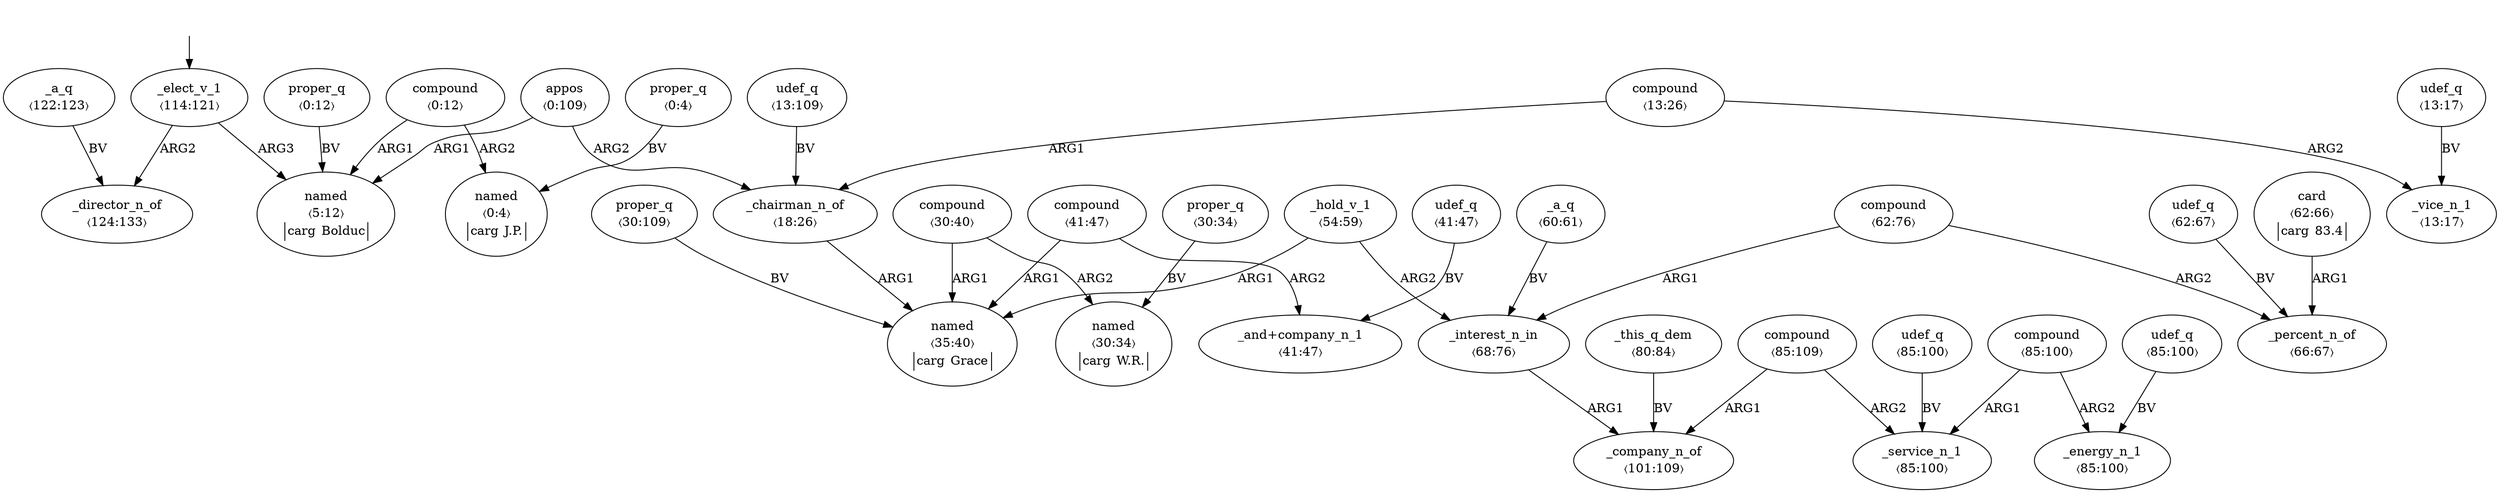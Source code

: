 digraph "20005001" {
  top [ style=invis ];
  top -> 34;
  0 [ label=<<table align="center" border="0" cellspacing="0"><tr><td colspan="2">appos</td></tr><tr><td colspan="2">〈0:109〉</td></tr></table>> ];
  1 [ label=<<table align="center" border="0" cellspacing="0"><tr><td colspan="2">udef_q</td></tr><tr><td colspan="2">〈13:109〉</td></tr></table>> ];
  2 [ label=<<table align="center" border="0" cellspacing="0"><tr><td colspan="2">proper_q</td></tr><tr><td colspan="2">〈0:12〉</td></tr></table>> ];
  3 [ label=<<table align="center" border="0" cellspacing="0"><tr><td colspan="2">compound</td></tr><tr><td colspan="2">〈0:12〉</td></tr></table>> ];
  4 [ label=<<table align="center" border="0" cellspacing="0"><tr><td colspan="2">proper_q</td></tr><tr><td colspan="2">〈0:4〉</td></tr></table>> ];
  5 [ label=<<table align="center" border="0" cellspacing="0"><tr><td colspan="2">named</td></tr><tr><td colspan="2">〈0:4〉</td></tr><tr><td sides="l" border="1" align="left">carg</td><td sides="r" border="1" align="left">J.P.</td></tr></table>> ];
  6 [ label=<<table align="center" border="0" cellspacing="0"><tr><td colspan="2">named</td></tr><tr><td colspan="2">〈5:12〉</td></tr><tr><td sides="l" border="1" align="left">carg</td><td sides="r" border="1" align="left">Bolduc</td></tr></table>> ];
  7 [ label=<<table align="center" border="0" cellspacing="0"><tr><td colspan="2">compound</td></tr><tr><td colspan="2">〈13:26〉</td></tr></table>> ];
  8 [ label=<<table align="center" border="0" cellspacing="0"><tr><td colspan="2">udef_q</td></tr><tr><td colspan="2">〈13:17〉</td></tr></table>> ];
  9 [ label=<<table align="center" border="0" cellspacing="0"><tr><td colspan="2">_vice_n_1</td></tr><tr><td colspan="2">〈13:17〉</td></tr></table>> ];
  10 [ label=<<table align="center" border="0" cellspacing="0"><tr><td colspan="2">_chairman_n_of</td></tr><tr><td colspan="2">〈18:26〉</td></tr></table>> ];
  11 [ label=<<table align="center" border="0" cellspacing="0"><tr><td colspan="2">proper_q</td></tr><tr><td colspan="2">〈30:109〉</td></tr></table>> ];
  12 [ label=<<table align="center" border="0" cellspacing="0"><tr><td colspan="2">compound</td></tr><tr><td colspan="2">〈30:40〉</td></tr></table>> ];
  13 [ label=<<table align="center" border="0" cellspacing="0"><tr><td colspan="2">proper_q</td></tr><tr><td colspan="2">〈30:34〉</td></tr></table>> ];
  14 [ label=<<table align="center" border="0" cellspacing="0"><tr><td colspan="2">named</td></tr><tr><td colspan="2">〈30:34〉</td></tr><tr><td sides="l" border="1" align="left">carg</td><td sides="r" border="1" align="left">W.R.</td></tr></table>> ];
  15 [ label=<<table align="center" border="0" cellspacing="0"><tr><td colspan="2">named</td></tr><tr><td colspan="2">〈35:40〉</td></tr><tr><td sides="l" border="1" align="left">carg</td><td sides="r" border="1" align="left">Grace</td></tr></table>> ];
  16 [ label=<<table align="center" border="0" cellspacing="0"><tr><td colspan="2">_and+company_n_1</td></tr><tr><td colspan="2">〈41:47〉</td></tr></table>> ];
  17 [ label=<<table align="center" border="0" cellspacing="0"><tr><td colspan="2">udef_q</td></tr><tr><td colspan="2">〈41:47〉</td></tr></table>> ];
  18 [ label=<<table align="center" border="0" cellspacing="0"><tr><td colspan="2">compound</td></tr><tr><td colspan="2">〈41:47〉</td></tr></table>> ];
  19 [ label=<<table align="center" border="0" cellspacing="0"><tr><td colspan="2">_hold_v_1</td></tr><tr><td colspan="2">〈54:59〉</td></tr></table>> ];
  20 [ label=<<table align="center" border="0" cellspacing="0"><tr><td colspan="2">_a_q</td></tr><tr><td colspan="2">〈60:61〉</td></tr></table>> ];
  21 [ label=<<table align="center" border="0" cellspacing="0"><tr><td colspan="2">compound</td></tr><tr><td colspan="2">〈62:76〉</td></tr></table>> ];
  22 [ label=<<table align="center" border="0" cellspacing="0"><tr><td colspan="2">udef_q</td></tr><tr><td colspan="2">〈62:67〉</td></tr></table>> ];
  23 [ label=<<table align="center" border="0" cellspacing="0"><tr><td colspan="2">card</td></tr><tr><td colspan="2">〈62:66〉</td></tr><tr><td sides="l" border="1" align="left">carg</td><td sides="r" border="1" align="left">83.4</td></tr></table>> ];
  24 [ label=<<table align="center" border="0" cellspacing="0"><tr><td colspan="2">_percent_n_of</td></tr><tr><td colspan="2">〈66:67〉</td></tr></table>> ];
  25 [ label=<<table align="center" border="0" cellspacing="0"><tr><td colspan="2">_interest_n_in</td></tr><tr><td colspan="2">〈68:76〉</td></tr></table>> ];
  26 [ label=<<table align="center" border="0" cellspacing="0"><tr><td colspan="2">_this_q_dem</td></tr><tr><td colspan="2">〈80:84〉</td></tr></table>> ];
  27 [ label=<<table align="center" border="0" cellspacing="0"><tr><td colspan="2">compound</td></tr><tr><td colspan="2">〈85:109〉</td></tr></table>> ];
  28 [ label=<<table align="center" border="0" cellspacing="0"><tr><td colspan="2">udef_q</td></tr><tr><td colspan="2">〈85:100〉</td></tr></table>> ];
  29 [ label=<<table align="center" border="0" cellspacing="0"><tr><td colspan="2">compound</td></tr><tr><td colspan="2">〈85:100〉</td></tr></table>> ];
  30 [ label=<<table align="center" border="0" cellspacing="0"><tr><td colspan="2">udef_q</td></tr><tr><td colspan="2">〈85:100〉</td></tr></table>> ];
  31 [ label=<<table align="center" border="0" cellspacing="0"><tr><td colspan="2">_energy_n_1</td></tr><tr><td colspan="2">〈85:100〉</td></tr></table>> ];
  32 [ label=<<table align="center" border="0" cellspacing="0"><tr><td colspan="2">_service_n_1</td></tr><tr><td colspan="2">〈85:100〉</td></tr></table>> ];
  33 [ label=<<table align="center" border="0" cellspacing="0"><tr><td colspan="2">_company_n_of</td></tr><tr><td colspan="2">〈101:109〉</td></tr></table>> ];
  34 [ label=<<table align="center" border="0" cellspacing="0"><tr><td colspan="2">_elect_v_1</td></tr><tr><td colspan="2">〈114:121〉</td></tr></table>> ];
  35 [ label=<<table align="center" border="0" cellspacing="0"><tr><td colspan="2">_a_q</td></tr><tr><td colspan="2">〈122:123〉</td></tr></table>> ];
  36 [ label=<<table align="center" border="0" cellspacing="0"><tr><td colspan="2">_director_n_of</td></tr><tr><td colspan="2">〈124:133〉</td></tr></table>> ];
  1 -> 10 [ label="BV" ];
  7 -> 10 [ label="ARG1" ];
  10 -> 15 [ label="ARG1" ];
  30 -> 31 [ label="BV" ];
  2 -> 6 [ label="BV" ];
  34 -> 6 [ label="ARG3" ];
  8 -> 9 [ label="BV" ];
  21 -> 25 [ label="ARG1" ];
  12 -> 15 [ label="ARG1" ];
  20 -> 25 [ label="BV" ];
  0 -> 10 [ label="ARG2" ];
  29 -> 31 [ label="ARG2" ];
  21 -> 24 [ label="ARG2" ];
  12 -> 14 [ label="ARG2" ];
  11 -> 15 [ label="BV" ];
  0 -> 6 [ label="ARG1" ];
  28 -> 32 [ label="BV" ];
  34 -> 36 [ label="ARG2" ];
  18 -> 15 [ label="ARG1" ];
  23 -> 24 [ label="ARG1" ];
  26 -> 33 [ label="BV" ];
  19 -> 15 [ label="ARG1" ];
  3 -> 5 [ label="ARG2" ];
  25 -> 33 [ label="ARG1" ];
  29 -> 32 [ label="ARG1" ];
  18 -> 16 [ label="ARG2" ];
  27 -> 32 [ label="ARG2" ];
  35 -> 36 [ label="BV" ];
  27 -> 33 [ label="ARG1" ];
  13 -> 14 [ label="BV" ];
  3 -> 6 [ label="ARG1" ];
  19 -> 25 [ label="ARG2" ];
  17 -> 16 [ label="BV" ];
  22 -> 24 [ label="BV" ];
  7 -> 9 [ label="ARG2" ];
  4 -> 5 [ label="BV" ];
}

